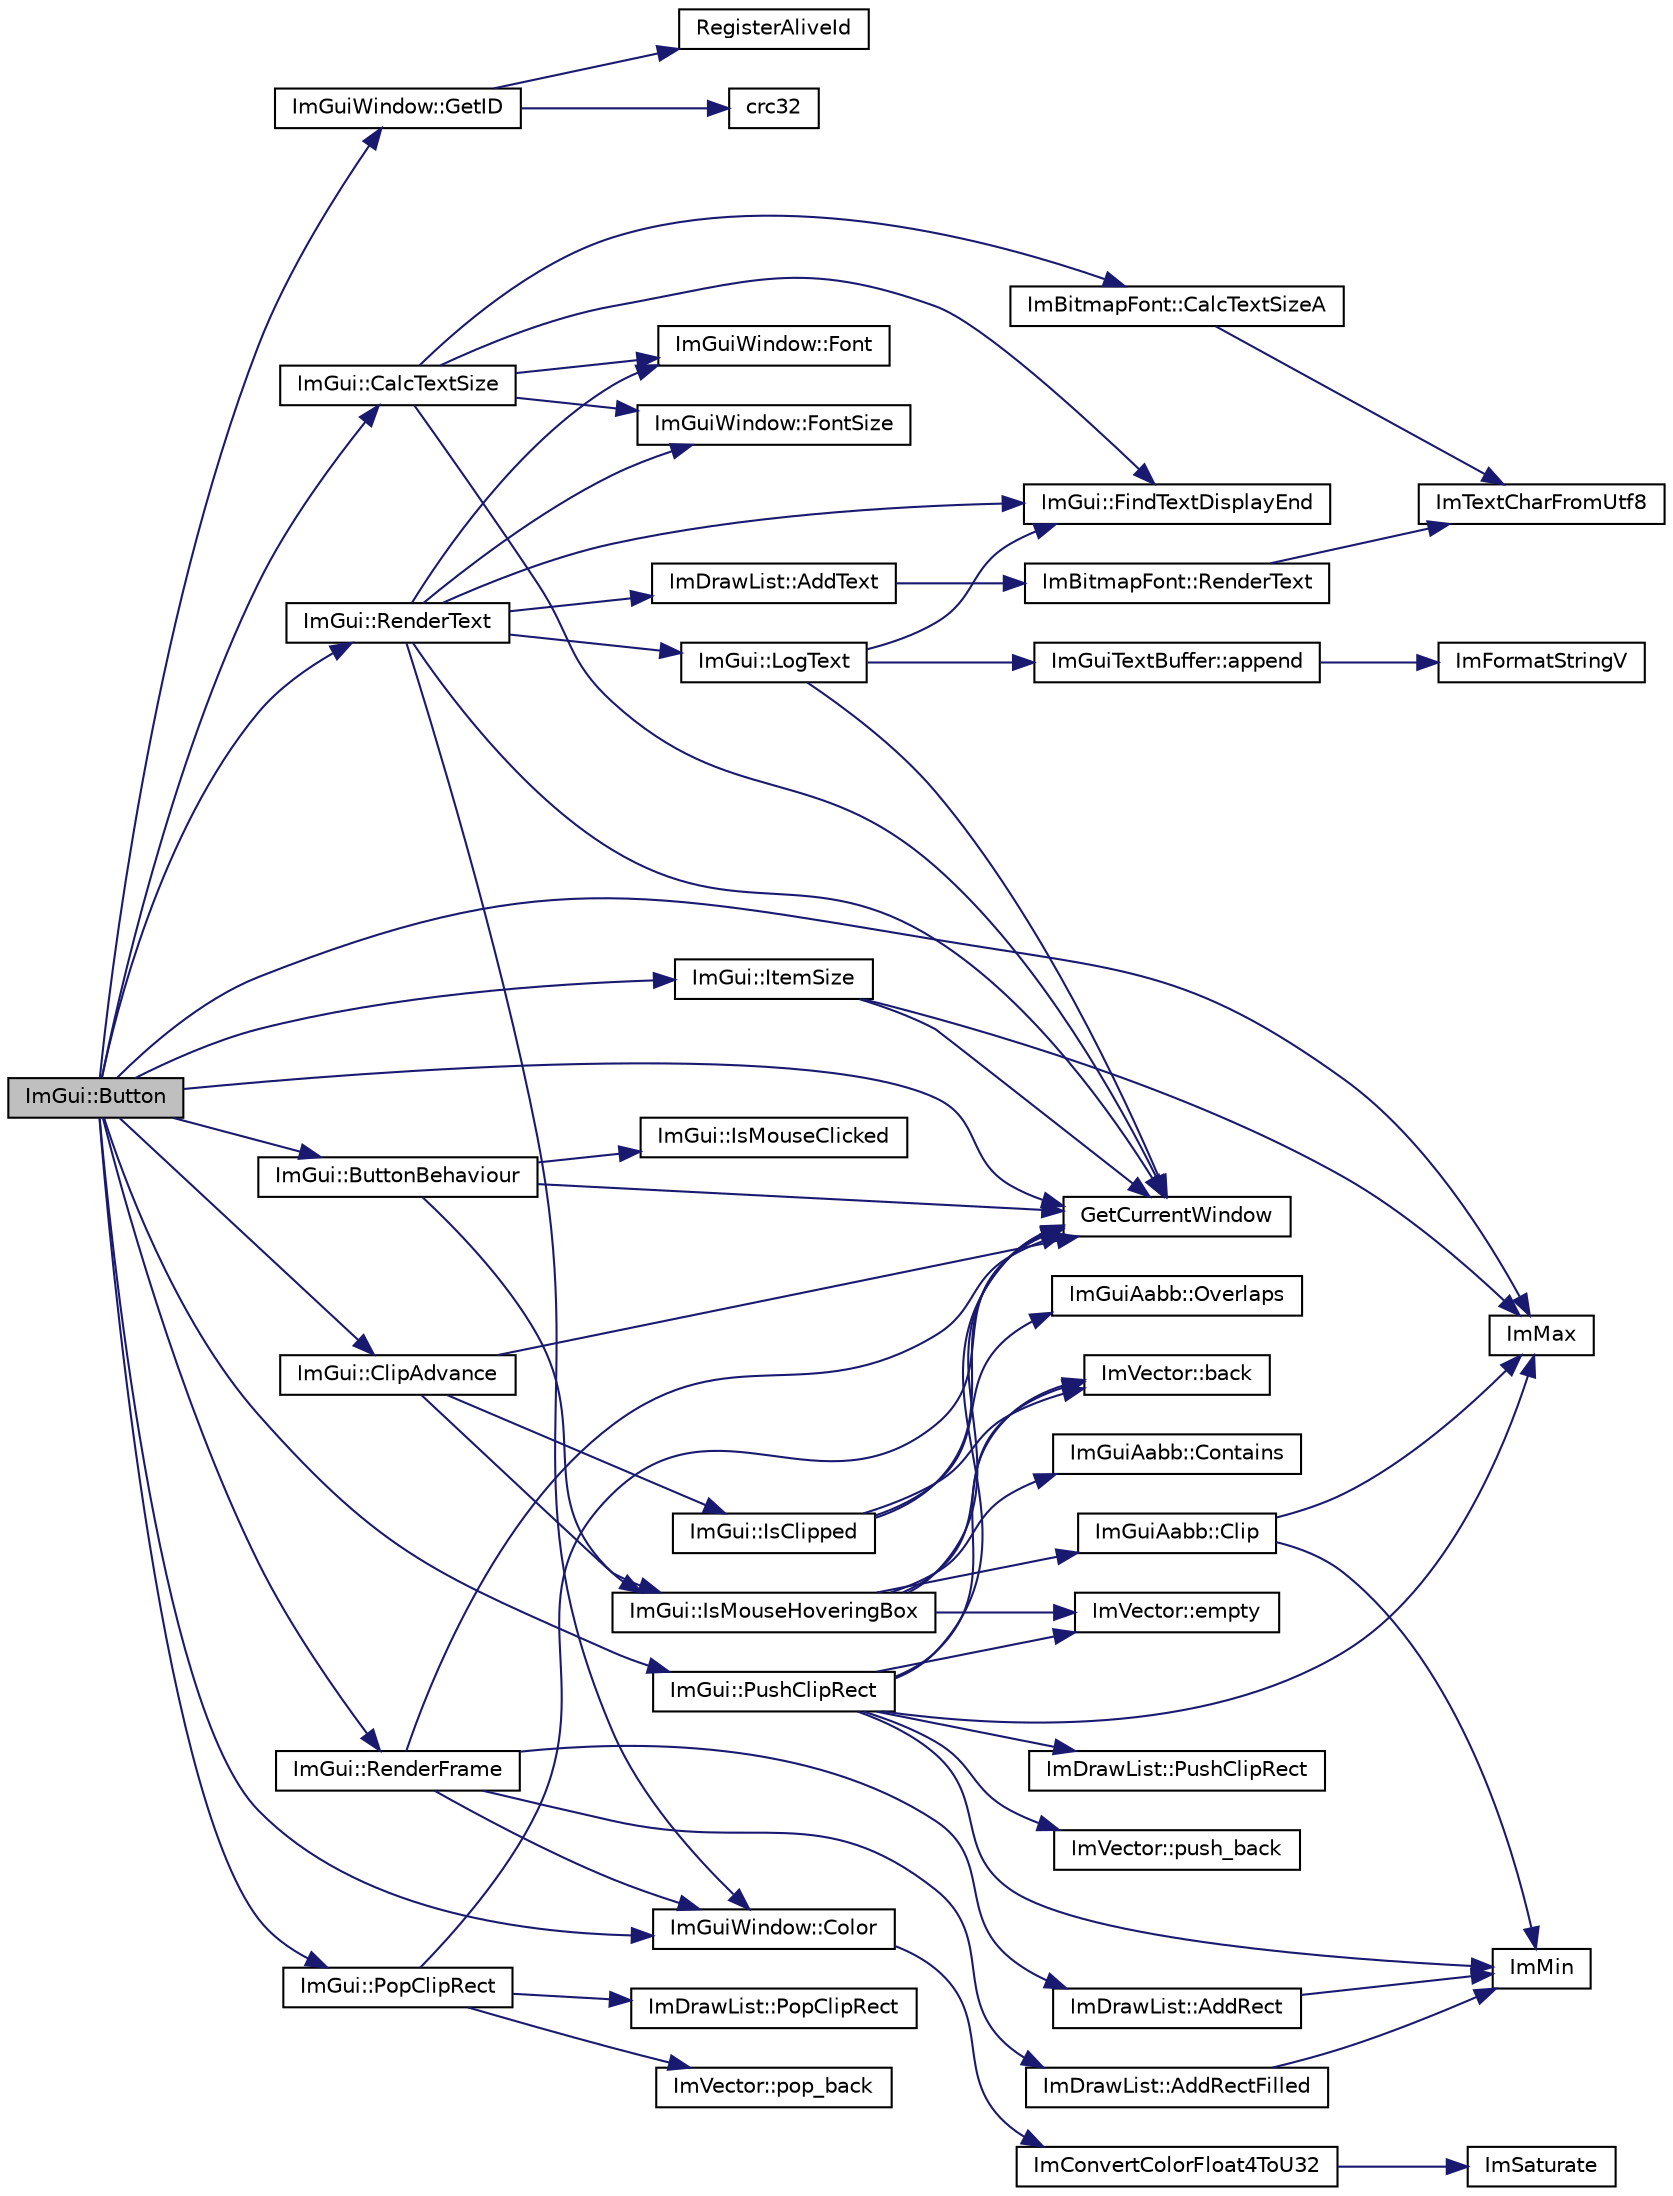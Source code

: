 digraph "ImGui::Button"
{
 // INTERACTIVE_SVG=YES
  edge [fontname="Helvetica",fontsize="10",labelfontname="Helvetica",labelfontsize="10"];
  node [fontname="Helvetica",fontsize="10",shape=record];
  rankdir="LR";
  Node1 [label="ImGui::Button",height=0.2,width=0.4,color="black", fillcolor="grey75", style="filled" fontcolor="black"];
  Node1 -> Node2 [color="midnightblue",fontsize="10",style="solid",fontname="Helvetica"];
  Node2 [label="GetCurrentWindow",height=0.2,width=0.4,color="black", fillcolor="white", style="filled",URL="$imgui_8cpp.html#adf96ede6decde2f532a9cfd91deff1b7"];
  Node1 -> Node3 [color="midnightblue",fontsize="10",style="solid",fontname="Helvetica"];
  Node3 [label="ImGuiWindow::GetID",height=0.2,width=0.4,color="black", fillcolor="white", style="filled",URL="$struct_im_gui_window.html#a634c3af7750e85411246d9ab48181229"];
  Node3 -> Node4 [color="midnightblue",fontsize="10",style="solid",fontname="Helvetica"];
  Node4 [label="crc32",height=0.2,width=0.4,color="black", fillcolor="white", style="filled",URL="$imgui_8cpp.html#ae65a896a0b6059ef55a873c36294292b"];
  Node3 -> Node5 [color="midnightblue",fontsize="10",style="solid",fontname="Helvetica"];
  Node5 [label="RegisterAliveId",height=0.2,width=0.4,color="black", fillcolor="white", style="filled",URL="$imgui_8cpp.html#ab13ff6b56797db596922da45c5d019af"];
  Node1 -> Node6 [color="midnightblue",fontsize="10",style="solid",fontname="Helvetica"];
  Node6 [label="ImGui::CalcTextSize",height=0.2,width=0.4,color="black", fillcolor="white", style="filled",URL="$namespace_im_gui.html#ac2907c83145b2e46a2da2a2be4d00b9f"];
  Node6 -> Node2 [color="midnightblue",fontsize="10",style="solid",fontname="Helvetica"];
  Node6 -> Node7 [color="midnightblue",fontsize="10",style="solid",fontname="Helvetica"];
  Node7 [label="ImGui::FindTextDisplayEnd",height=0.2,width=0.4,color="black", fillcolor="white", style="filled",URL="$namespace_im_gui.html#ac8c1858bd0a955cac49584c29cf1f523"];
  Node6 -> Node8 [color="midnightblue",fontsize="10",style="solid",fontname="Helvetica"];
  Node8 [label="ImGuiWindow::Font",height=0.2,width=0.4,color="black", fillcolor="white", style="filled",URL="$struct_im_gui_window.html#ac631fb65f875bf88728be99868209f78"];
  Node6 -> Node9 [color="midnightblue",fontsize="10",style="solid",fontname="Helvetica"];
  Node9 [label="ImBitmapFont::CalcTextSizeA",height=0.2,width=0.4,color="black", fillcolor="white", style="filled",URL="$struct_im_bitmap_font.html#ab46a39dcf87ba73039d850edf0d44c76"];
  Node9 -> Node10 [color="midnightblue",fontsize="10",style="solid",fontname="Helvetica"];
  Node10 [label="ImTextCharFromUtf8",height=0.2,width=0.4,color="black", fillcolor="white", style="filled",URL="$imgui_8cpp.html#a79429e40b07b51026fb8c70ec018c140"];
  Node6 -> Node11 [color="midnightblue",fontsize="10",style="solid",fontname="Helvetica"];
  Node11 [label="ImGuiWindow::FontSize",height=0.2,width=0.4,color="black", fillcolor="white", style="filled",URL="$struct_im_gui_window.html#a67007799e318d08070b70387ec28d791"];
  Node1 -> Node12 [color="midnightblue",fontsize="10",style="solid",fontname="Helvetica"];
  Node12 [label="ImGui::ItemSize",height=0.2,width=0.4,color="black", fillcolor="white", style="filled",URL="$namespace_im_gui.html#a6da2ff120665802d9124a42fd3dfc97f"];
  Node12 -> Node2 [color="midnightblue",fontsize="10",style="solid",fontname="Helvetica"];
  Node12 -> Node13 [color="midnightblue",fontsize="10",style="solid",fontname="Helvetica"];
  Node13 [label="ImMax",height=0.2,width=0.4,color="black", fillcolor="white", style="filled",URL="$imgui_8cpp.html#a6fb8dd1bd2fa0e1c6065dc7123cb7f3e"];
  Node1 -> Node14 [color="midnightblue",fontsize="10",style="solid",fontname="Helvetica"];
  Node14 [label="ImGui::ClipAdvance",height=0.2,width=0.4,color="black", fillcolor="white", style="filled",URL="$namespace_im_gui.html#a1c5c94a5be3b62fae2a172512137f850"];
  Node14 -> Node2 [color="midnightblue",fontsize="10",style="solid",fontname="Helvetica"];
  Node14 -> Node15 [color="midnightblue",fontsize="10",style="solid",fontname="Helvetica"];
  Node15 [label="ImGui::IsClipped",height=0.2,width=0.4,color="black", fillcolor="white", style="filled",URL="$namespace_im_gui.html#ae07644eac32544b2e923020dbc3d45f8"];
  Node15 -> Node2 [color="midnightblue",fontsize="10",style="solid",fontname="Helvetica"];
  Node15 -> Node16 [color="midnightblue",fontsize="10",style="solid",fontname="Helvetica"];
  Node16 [label="ImGuiAabb::Overlaps",height=0.2,width=0.4,color="black", fillcolor="white", style="filled",URL="$struct_im_gui_aabb.html#a3b20085387cb51fe48f870023cf5b64b"];
  Node15 -> Node17 [color="midnightblue",fontsize="10",style="solid",fontname="Helvetica"];
  Node17 [label="ImVector::back",height=0.2,width=0.4,color="black", fillcolor="white", style="filled",URL="$class_im_vector.html#a3e4424d3fca190894598a6575f9d2401"];
  Node14 -> Node18 [color="midnightblue",fontsize="10",style="solid",fontname="Helvetica"];
  Node18 [label="ImGui::IsMouseHoveringBox",height=0.2,width=0.4,color="black", fillcolor="white", style="filled",URL="$namespace_im_gui.html#aef0394b7afa4c5f743bd7a9a204b8a08"];
  Node18 -> Node2 [color="midnightblue",fontsize="10",style="solid",fontname="Helvetica"];
  Node18 -> Node19 [color="midnightblue",fontsize="10",style="solid",fontname="Helvetica"];
  Node19 [label="ImVector::empty",height=0.2,width=0.4,color="black", fillcolor="white", style="filled",URL="$class_im_vector.html#a0605d0ed312e7fad24e3602f6b1b9310"];
  Node18 -> Node17 [color="midnightblue",fontsize="10",style="solid",fontname="Helvetica"];
  Node18 -> Node20 [color="midnightblue",fontsize="10",style="solid",fontname="Helvetica"];
  Node20 [label="ImGuiAabb::Clip",height=0.2,width=0.4,color="black", fillcolor="white", style="filled",URL="$struct_im_gui_aabb.html#a2fb689f41fa136f0d0230d3915d7309d"];
  Node20 -> Node13 [color="midnightblue",fontsize="10",style="solid",fontname="Helvetica"];
  Node20 -> Node21 [color="midnightblue",fontsize="10",style="solid",fontname="Helvetica"];
  Node21 [label="ImMin",height=0.2,width=0.4,color="black", fillcolor="white", style="filled",URL="$imgui_8cpp.html#ac3ad7e7626cd6b46456b3f4c35025d74"];
  Node18 -> Node22 [color="midnightblue",fontsize="10",style="solid",fontname="Helvetica"];
  Node22 [label="ImGuiAabb::Contains",height=0.2,width=0.4,color="black", fillcolor="white", style="filled",URL="$struct_im_gui_aabb.html#abaaac47a27f3fcc4b8e4c7051b2a70c3"];
  Node1 -> Node23 [color="midnightblue",fontsize="10",style="solid",fontname="Helvetica"];
  Node23 [label="ImGui::ButtonBehaviour",height=0.2,width=0.4,color="black", fillcolor="white", style="filled",URL="$namespace_im_gui.html#a0a8ab43859e65183c6e78f23c4bd91c1"];
  Node23 -> Node2 [color="midnightblue",fontsize="10",style="solid",fontname="Helvetica"];
  Node23 -> Node18 [color="midnightblue",fontsize="10",style="solid",fontname="Helvetica"];
  Node23 -> Node24 [color="midnightblue",fontsize="10",style="solid",fontname="Helvetica"];
  Node24 [label="ImGui::IsMouseClicked",height=0.2,width=0.4,color="black", fillcolor="white", style="filled",URL="$namespace_im_gui.html#a7ccb34d890839eb1882324b0313416d4"];
  Node1 -> Node25 [color="midnightblue",fontsize="10",style="solid",fontname="Helvetica"];
  Node25 [label="ImGuiWindow::Color",height=0.2,width=0.4,color="black", fillcolor="white", style="filled",URL="$struct_im_gui_window.html#a1e075e3d3b49bef5a694c4f53827a9a5"];
  Node25 -> Node26 [color="midnightblue",fontsize="10",style="solid",fontname="Helvetica"];
  Node26 [label="ImConvertColorFloat4ToU32",height=0.2,width=0.4,color="black", fillcolor="white", style="filled",URL="$imgui_8cpp.html#a81e5cf9c5829b5dafb80c17bd00db909"];
  Node26 -> Node27 [color="midnightblue",fontsize="10",style="solid",fontname="Helvetica"];
  Node27 [label="ImSaturate",height=0.2,width=0.4,color="black", fillcolor="white", style="filled",URL="$imgui_8cpp.html#acab424daf09fa4cb151b56403d8afcae"];
  Node1 -> Node28 [color="midnightblue",fontsize="10",style="solid",fontname="Helvetica"];
  Node28 [label="ImGui::RenderFrame",height=0.2,width=0.4,color="black", fillcolor="white", style="filled",URL="$namespace_im_gui.html#a824535d17781ceadb97b699f61650693"];
  Node28 -> Node2 [color="midnightblue",fontsize="10",style="solid",fontname="Helvetica"];
  Node28 -> Node29 [color="midnightblue",fontsize="10",style="solid",fontname="Helvetica"];
  Node29 [label="ImDrawList::AddRectFilled",height=0.2,width=0.4,color="black", fillcolor="white", style="filled",URL="$struct_im_draw_list.html#aac5cc813af591f43d924462cd6a79357"];
  Node29 -> Node21 [color="midnightblue",fontsize="10",style="solid",fontname="Helvetica"];
  Node28 -> Node30 [color="midnightblue",fontsize="10",style="solid",fontname="Helvetica"];
  Node30 [label="ImDrawList::AddRect",height=0.2,width=0.4,color="black", fillcolor="white", style="filled",URL="$struct_im_draw_list.html#acdec83bfb38a5bde29291bd974264d82"];
  Node30 -> Node21 [color="midnightblue",fontsize="10",style="solid",fontname="Helvetica"];
  Node28 -> Node25 [color="midnightblue",fontsize="10",style="solid",fontname="Helvetica"];
  Node1 -> Node31 [color="midnightblue",fontsize="10",style="solid",fontname="Helvetica"];
  Node31 [label="ImGui::PushClipRect",height=0.2,width=0.4,color="black", fillcolor="white", style="filled",URL="$namespace_im_gui.html#a900436220f10706ee9c4a1f9475697d6"];
  Node31 -> Node2 [color="midnightblue",fontsize="10",style="solid",fontname="Helvetica"];
  Node31 -> Node19 [color="midnightblue",fontsize="10",style="solid",fontname="Helvetica"];
  Node31 -> Node17 [color="midnightblue",fontsize="10",style="solid",fontname="Helvetica"];
  Node31 -> Node13 [color="midnightblue",fontsize="10",style="solid",fontname="Helvetica"];
  Node31 -> Node21 [color="midnightblue",fontsize="10",style="solid",fontname="Helvetica"];
  Node31 -> Node32 [color="midnightblue",fontsize="10",style="solid",fontname="Helvetica"];
  Node32 [label="ImVector::push_back",height=0.2,width=0.4,color="black", fillcolor="white", style="filled",URL="$class_im_vector.html#a68387993f2a5f5c3b2a7139d9ab778b8"];
  Node31 -> Node33 [color="midnightblue",fontsize="10",style="solid",fontname="Helvetica"];
  Node33 [label="ImDrawList::PushClipRect",height=0.2,width=0.4,color="black", fillcolor="white", style="filled",URL="$struct_im_draw_list.html#ad64590dcde671db5b80328ea31300e67"];
  Node1 -> Node13 [color="midnightblue",fontsize="10",style="solid",fontname="Helvetica"];
  Node1 -> Node34 [color="midnightblue",fontsize="10",style="solid",fontname="Helvetica"];
  Node34 [label="ImGui::RenderText",height=0.2,width=0.4,color="black", fillcolor="white", style="filled",URL="$namespace_im_gui.html#ab8ce328bc928321be38351b99652f968"];
  Node34 -> Node2 [color="midnightblue",fontsize="10",style="solid",fontname="Helvetica"];
  Node34 -> Node7 [color="midnightblue",fontsize="10",style="solid",fontname="Helvetica"];
  Node34 -> Node35 [color="midnightblue",fontsize="10",style="solid",fontname="Helvetica"];
  Node35 [label="ImDrawList::AddText",height=0.2,width=0.4,color="black", fillcolor="white", style="filled",URL="$struct_im_draw_list.html#ad1a640d132c3852f781eef8c45c4a5ed"];
  Node35 -> Node36 [color="midnightblue",fontsize="10",style="solid",fontname="Helvetica"];
  Node36 [label="ImBitmapFont::RenderText",height=0.2,width=0.4,color="black", fillcolor="white", style="filled",URL="$struct_im_bitmap_font.html#a2dd4cc89aef90c17175329720b9e877c"];
  Node36 -> Node10 [color="midnightblue",fontsize="10",style="solid",fontname="Helvetica"];
  Node34 -> Node8 [color="midnightblue",fontsize="10",style="solid",fontname="Helvetica"];
  Node34 -> Node11 [color="midnightblue",fontsize="10",style="solid",fontname="Helvetica"];
  Node34 -> Node25 [color="midnightblue",fontsize="10",style="solid",fontname="Helvetica"];
  Node34 -> Node37 [color="midnightblue",fontsize="10",style="solid",fontname="Helvetica"];
  Node37 [label="ImGui::LogText",height=0.2,width=0.4,color="black", fillcolor="white", style="filled",URL="$namespace_im_gui.html#af8a4aff7293a5b3a345623783df85874"];
  Node37 -> Node2 [color="midnightblue",fontsize="10",style="solid",fontname="Helvetica"];
  Node37 -> Node7 [color="midnightblue",fontsize="10",style="solid",fontname="Helvetica"];
  Node37 -> Node38 [color="midnightblue",fontsize="10",style="solid",fontname="Helvetica"];
  Node38 [label="ImGuiTextBuffer::append",height=0.2,width=0.4,color="black", fillcolor="white", style="filled",URL="$struct_im_gui_text_buffer.html#a7fcc9dc7e6b1aeebc546d73746149ee7"];
  Node38 -> Node39 [color="midnightblue",fontsize="10",style="solid",fontname="Helvetica"];
  Node39 [label="ImFormatStringV",height=0.2,width=0.4,color="black", fillcolor="white", style="filled",URL="$imgui_8cpp.html#abfefac7a0708448b02f56dde235259e6"];
  Node1 -> Node40 [color="midnightblue",fontsize="10",style="solid",fontname="Helvetica"];
  Node40 [label="ImGui::PopClipRect",height=0.2,width=0.4,color="black", fillcolor="white", style="filled",URL="$namespace_im_gui.html#a68d2f000199cbd6cd3066cef42caff60"];
  Node40 -> Node2 [color="midnightblue",fontsize="10",style="solid",fontname="Helvetica"];
  Node40 -> Node41 [color="midnightblue",fontsize="10",style="solid",fontname="Helvetica"];
  Node41 [label="ImVector::pop_back",height=0.2,width=0.4,color="black", fillcolor="white", style="filled",URL="$class_im_vector.html#a3db7ce62d3c429effdb893fbf7148c1c"];
  Node40 -> Node42 [color="midnightblue",fontsize="10",style="solid",fontname="Helvetica"];
  Node42 [label="ImDrawList::PopClipRect",height=0.2,width=0.4,color="black", fillcolor="white", style="filled",URL="$struct_im_draw_list.html#a44f40c59ca755f559020f5a7fa81103a"];
}
